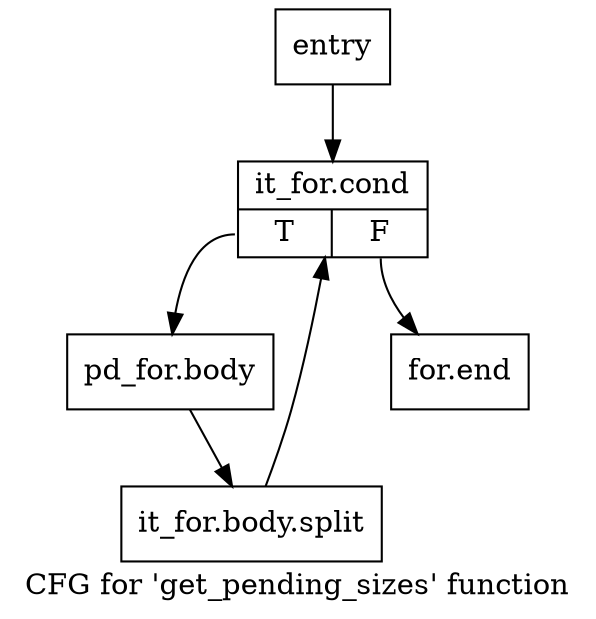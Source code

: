digraph "CFG for 'get_pending_sizes' function" {
	label="CFG for 'get_pending_sizes' function";

	Node0x93f1470 [shape=record,label="{entry}"];
	Node0x93f1470 -> Node0x93f14c0;
	Node0x93f14c0 [shape=record,label="{it_for.cond|{<s0>T|<s1>F}}"];
	Node0x93f14c0:s0 -> Node0x93f1510;
	Node0x93f14c0:s1 -> Node0x93f1560;
	Node0x93f1510 [shape=record,label="{pd_for.body}"];
	Node0x93f1510 -> Node0xed1a400;
	Node0xed1a400 [shape=record,label="{it_for.body.split}"];
	Node0xed1a400 -> Node0x93f14c0;
	Node0x93f1560 [shape=record,label="{for.end}"];
}
